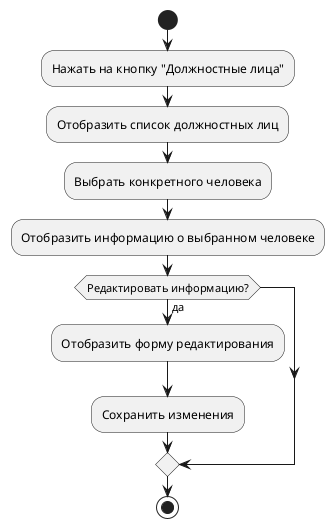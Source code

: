 @startuml
start
:Нажать на кнопку "Должностные лица";
:Отобразить список должностных лиц;
:Выбрать конкретного человека;
:Отобразить информацию о выбранном человеке;
if (Редактировать информацию?) then (да)
  :Отобразить форму редактирования;
  :Сохранить изменения;
endif
stop
@enduml
